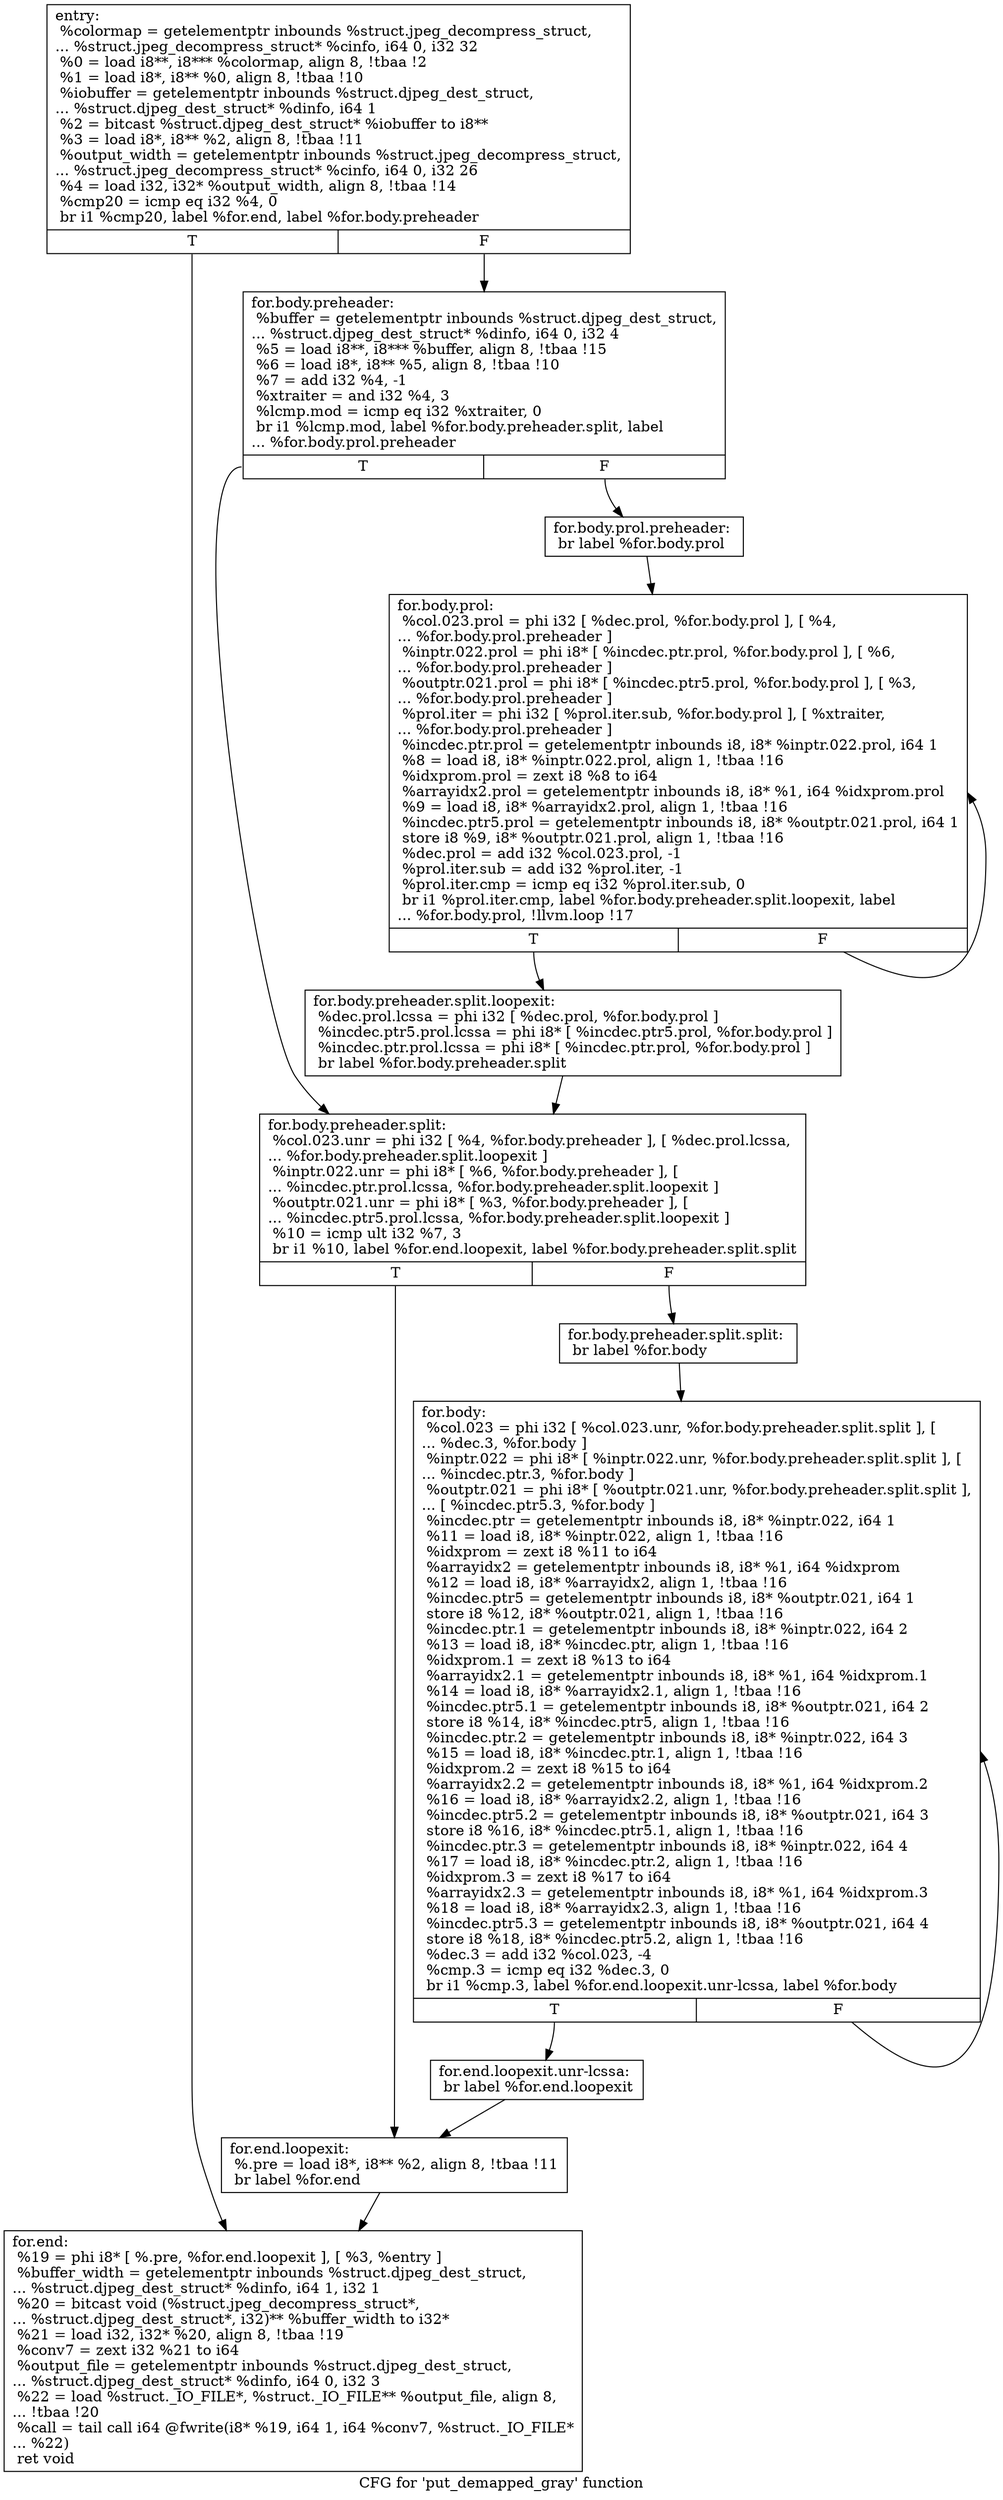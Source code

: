digraph "CFG for 'put_demapped_gray' function" {
	label="CFG for 'put_demapped_gray' function";

	Node0x601cf70 [shape=record,label="{entry:\l  %colormap = getelementptr inbounds %struct.jpeg_decompress_struct,\l... %struct.jpeg_decompress_struct* %cinfo, i64 0, i32 32\l  %0 = load i8**, i8*** %colormap, align 8, !tbaa !2\l  %1 = load i8*, i8** %0, align 8, !tbaa !10\l  %iobuffer = getelementptr inbounds %struct.djpeg_dest_struct,\l... %struct.djpeg_dest_struct* %dinfo, i64 1\l  %2 = bitcast %struct.djpeg_dest_struct* %iobuffer to i8**\l  %3 = load i8*, i8** %2, align 8, !tbaa !11\l  %output_width = getelementptr inbounds %struct.jpeg_decompress_struct,\l... %struct.jpeg_decompress_struct* %cinfo, i64 0, i32 26\l  %4 = load i32, i32* %output_width, align 8, !tbaa !14\l  %cmp20 = icmp eq i32 %4, 0\l  br i1 %cmp20, label %for.end, label %for.body.preheader\l|{<s0>T|<s1>F}}"];
	Node0x601cf70:s0 -> Node0x601df70;
	Node0x601cf70:s1 -> Node0x601e040;
	Node0x601e040 [shape=record,label="{for.body.preheader:                               \l  %buffer = getelementptr inbounds %struct.djpeg_dest_struct,\l... %struct.djpeg_dest_struct* %dinfo, i64 0, i32 4\l  %5 = load i8**, i8*** %buffer, align 8, !tbaa !15\l  %6 = load i8*, i8** %5, align 8, !tbaa !10\l  %7 = add i32 %4, -1\l  %xtraiter = and i32 %4, 3\l  %lcmp.mod = icmp eq i32 %xtraiter, 0\l  br i1 %lcmp.mod, label %for.body.preheader.split, label\l... %for.body.prol.preheader\l|{<s0>T|<s1>F}}"];
	Node0x601e040:s0 -> Node0x601ce90;
	Node0x601e040:s1 -> Node0x6013520;
	Node0x6013520 [shape=record,label="{for.body.prol.preheader:                          \l  br label %for.body.prol\l}"];
	Node0x6013520 -> Node0x6013690;
	Node0x6013690 [shape=record,label="{for.body.prol:                                    \l  %col.023.prol = phi i32 [ %dec.prol, %for.body.prol ], [ %4,\l... %for.body.prol.preheader ]\l  %inptr.022.prol = phi i8* [ %incdec.ptr.prol, %for.body.prol ], [ %6,\l... %for.body.prol.preheader ]\l  %outptr.021.prol = phi i8* [ %incdec.ptr5.prol, %for.body.prol ], [ %3,\l... %for.body.prol.preheader ]\l  %prol.iter = phi i32 [ %prol.iter.sub, %for.body.prol ], [ %xtraiter,\l... %for.body.prol.preheader ]\l  %incdec.ptr.prol = getelementptr inbounds i8, i8* %inptr.022.prol, i64 1\l  %8 = load i8, i8* %inptr.022.prol, align 1, !tbaa !16\l  %idxprom.prol = zext i8 %8 to i64\l  %arrayidx2.prol = getelementptr inbounds i8, i8* %1, i64 %idxprom.prol\l  %9 = load i8, i8* %arrayidx2.prol, align 1, !tbaa !16\l  %incdec.ptr5.prol = getelementptr inbounds i8, i8* %outptr.021.prol, i64 1\l  store i8 %9, i8* %outptr.021.prol, align 1, !tbaa !16\l  %dec.prol = add i32 %col.023.prol, -1\l  %prol.iter.sub = add i32 %prol.iter, -1\l  %prol.iter.cmp = icmp eq i32 %prol.iter.sub, 0\l  br i1 %prol.iter.cmp, label %for.body.preheader.split.loopexit, label\l... %for.body.prol, !llvm.loop !17\l|{<s0>T|<s1>F}}"];
	Node0x6013690:s0 -> Node0x601de80;
	Node0x6013690:s1 -> Node0x6013690;
	Node0x601de80 [shape=record,label="{for.body.preheader.split.loopexit:                \l  %dec.prol.lcssa = phi i32 [ %dec.prol, %for.body.prol ]\l  %incdec.ptr5.prol.lcssa = phi i8* [ %incdec.ptr5.prol, %for.body.prol ]\l  %incdec.ptr.prol.lcssa = phi i8* [ %incdec.ptr.prol, %for.body.prol ]\l  br label %for.body.preheader.split\l}"];
	Node0x601de80 -> Node0x601ce90;
	Node0x601ce90 [shape=record,label="{for.body.preheader.split:                         \l  %col.023.unr = phi i32 [ %4, %for.body.preheader ], [ %dec.prol.lcssa,\l... %for.body.preheader.split.loopexit ]\l  %inptr.022.unr = phi i8* [ %6, %for.body.preheader ], [\l... %incdec.ptr.prol.lcssa, %for.body.preheader.split.loopexit ]\l  %outptr.021.unr = phi i8* [ %3, %for.body.preheader ], [\l... %incdec.ptr5.prol.lcssa, %for.body.preheader.split.loopexit ]\l  %10 = icmp ult i32 %7, 3\l  br i1 %10, label %for.end.loopexit, label %for.body.preheader.split.split\l|{<s0>T|<s1>F}}"];
	Node0x601ce90:s0 -> Node0x60212c0;
	Node0x601ce90:s1 -> Node0x60213c0;
	Node0x60213c0 [shape=record,label="{for.body.preheader.split.split:                   \l  br label %for.body\l}"];
	Node0x60213c0 -> Node0x6021530;
	Node0x6021530 [shape=record,label="{for.body:                                         \l  %col.023 = phi i32 [ %col.023.unr, %for.body.preheader.split.split ], [\l... %dec.3, %for.body ]\l  %inptr.022 = phi i8* [ %inptr.022.unr, %for.body.preheader.split.split ], [\l... %incdec.ptr.3, %for.body ]\l  %outptr.021 = phi i8* [ %outptr.021.unr, %for.body.preheader.split.split ],\l... [ %incdec.ptr5.3, %for.body ]\l  %incdec.ptr = getelementptr inbounds i8, i8* %inptr.022, i64 1\l  %11 = load i8, i8* %inptr.022, align 1, !tbaa !16\l  %idxprom = zext i8 %11 to i64\l  %arrayidx2 = getelementptr inbounds i8, i8* %1, i64 %idxprom\l  %12 = load i8, i8* %arrayidx2, align 1, !tbaa !16\l  %incdec.ptr5 = getelementptr inbounds i8, i8* %outptr.021, i64 1\l  store i8 %12, i8* %outptr.021, align 1, !tbaa !16\l  %incdec.ptr.1 = getelementptr inbounds i8, i8* %inptr.022, i64 2\l  %13 = load i8, i8* %incdec.ptr, align 1, !tbaa !16\l  %idxprom.1 = zext i8 %13 to i64\l  %arrayidx2.1 = getelementptr inbounds i8, i8* %1, i64 %idxprom.1\l  %14 = load i8, i8* %arrayidx2.1, align 1, !tbaa !16\l  %incdec.ptr5.1 = getelementptr inbounds i8, i8* %outptr.021, i64 2\l  store i8 %14, i8* %incdec.ptr5, align 1, !tbaa !16\l  %incdec.ptr.2 = getelementptr inbounds i8, i8* %inptr.022, i64 3\l  %15 = load i8, i8* %incdec.ptr.1, align 1, !tbaa !16\l  %idxprom.2 = zext i8 %15 to i64\l  %arrayidx2.2 = getelementptr inbounds i8, i8* %1, i64 %idxprom.2\l  %16 = load i8, i8* %arrayidx2.2, align 1, !tbaa !16\l  %incdec.ptr5.2 = getelementptr inbounds i8, i8* %outptr.021, i64 3\l  store i8 %16, i8* %incdec.ptr5.1, align 1, !tbaa !16\l  %incdec.ptr.3 = getelementptr inbounds i8, i8* %inptr.022, i64 4\l  %17 = load i8, i8* %incdec.ptr.2, align 1, !tbaa !16\l  %idxprom.3 = zext i8 %17 to i64\l  %arrayidx2.3 = getelementptr inbounds i8, i8* %1, i64 %idxprom.3\l  %18 = load i8, i8* %arrayidx2.3, align 1, !tbaa !16\l  %incdec.ptr5.3 = getelementptr inbounds i8, i8* %outptr.021, i64 4\l  store i8 %18, i8* %incdec.ptr5.2, align 1, !tbaa !16\l  %dec.3 = add i32 %col.023, -4\l  %cmp.3 = icmp eq i32 %dec.3, 0\l  br i1 %cmp.3, label %for.end.loopexit.unr-lcssa, label %for.body\l|{<s0>T|<s1>F}}"];
	Node0x6021530:s0 -> Node0x6015840;
	Node0x6021530:s1 -> Node0x6021530;
	Node0x6015840 [shape=record,label="{for.end.loopexit.unr-lcssa:                       \l  br label %for.end.loopexit\l}"];
	Node0x6015840 -> Node0x60212c0;
	Node0x60212c0 [shape=record,label="{for.end.loopexit:                                 \l  %.pre = load i8*, i8** %2, align 8, !tbaa !11\l  br label %for.end\l}"];
	Node0x60212c0 -> Node0x601df70;
	Node0x601df70 [shape=record,label="{for.end:                                          \l  %19 = phi i8* [ %.pre, %for.end.loopexit ], [ %3, %entry ]\l  %buffer_width = getelementptr inbounds %struct.djpeg_dest_struct,\l... %struct.djpeg_dest_struct* %dinfo, i64 1, i32 1\l  %20 = bitcast void (%struct.jpeg_decompress_struct*,\l... %struct.djpeg_dest_struct*, i32)** %buffer_width to i32*\l  %21 = load i32, i32* %20, align 8, !tbaa !19\l  %conv7 = zext i32 %21 to i64\l  %output_file = getelementptr inbounds %struct.djpeg_dest_struct,\l... %struct.djpeg_dest_struct* %dinfo, i64 0, i32 3\l  %22 = load %struct._IO_FILE*, %struct._IO_FILE** %output_file, align 8,\l... !tbaa !20\l  %call = tail call i64 @fwrite(i8* %19, i64 1, i64 %conv7, %struct._IO_FILE*\l... %22)\l  ret void\l}"];
}
